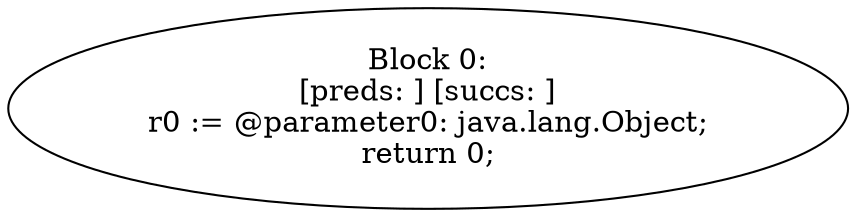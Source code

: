 digraph "unitGraph" {
    "Block 0:
[preds: ] [succs: ]
r0 := @parameter0: java.lang.Object;
return 0;
"
}
